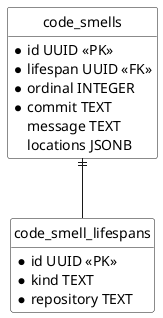 @startuml database
hide circle
hide empty members
skinparam monochrome true
skinparam style strictuml
skinparam shadowing false
skinparam backgroundColor transparent
skinparam classBackgroundColor transparent

entity code_smell_lifespans {
  *id UUID <<PK>>
  *kind TEXT
  *repository TEXT
}

entity code_smells {
  *id UUID <<PK>>
  *lifespan UUID <<FK>>
  *ordinal INTEGER
  *commit TEXT
  message TEXT
  locations JSONB
}

code_smells ||-- code_smell_lifespans

' entity file_links {
'   *from_path TEXT
'   *from_commit TEXT
'   *from_start_line INTEGER
'   *from_end_line INTEGER
'   *from_start_character INTEGER
'   *from_end_character INTEGER
'   *to_path TEXT
'   *to_commit TEXT
'   *to_start_line INTEGER
'   *to_end_line INTEGER
'   *to_start_character INTEGER
'   *to_end_character INTEGER
' }

@enduml
